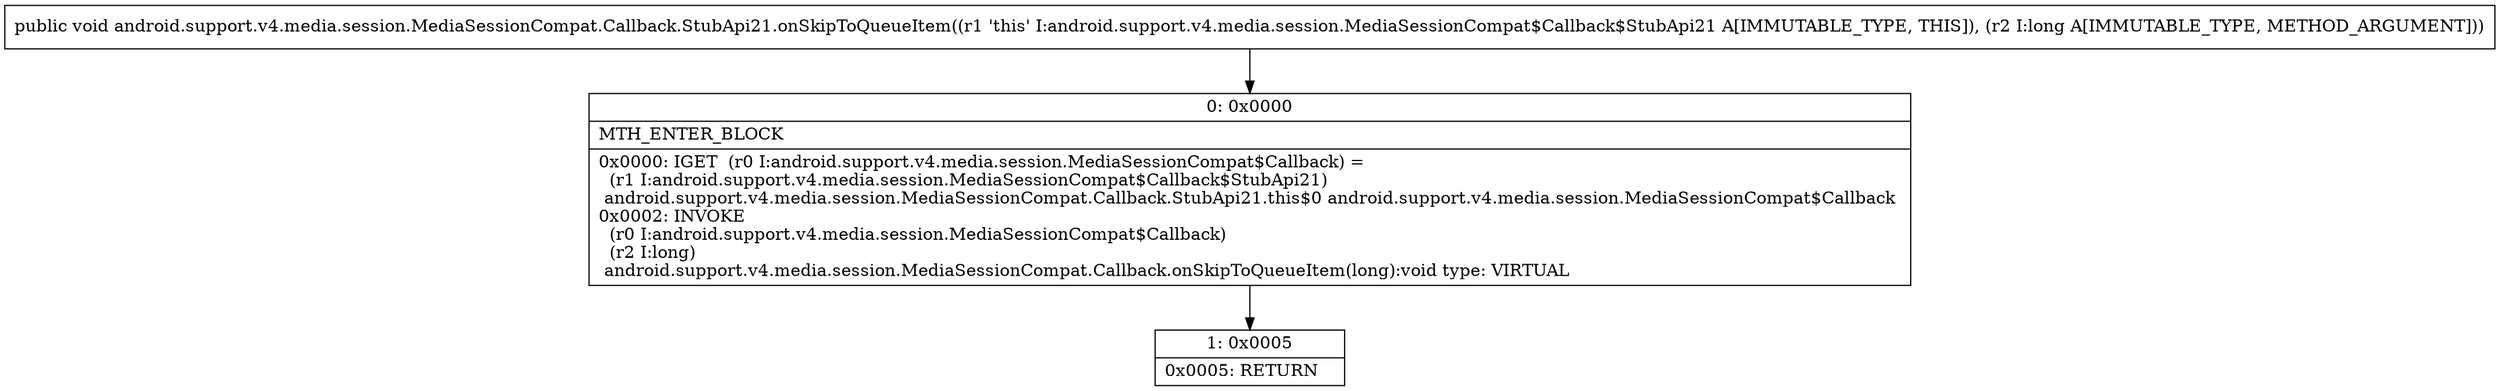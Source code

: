 digraph "CFG forandroid.support.v4.media.session.MediaSessionCompat.Callback.StubApi21.onSkipToQueueItem(J)V" {
Node_0 [shape=record,label="{0\:\ 0x0000|MTH_ENTER_BLOCK\l|0x0000: IGET  (r0 I:android.support.v4.media.session.MediaSessionCompat$Callback) = \l  (r1 I:android.support.v4.media.session.MediaSessionCompat$Callback$StubApi21)\l android.support.v4.media.session.MediaSessionCompat.Callback.StubApi21.this$0 android.support.v4.media.session.MediaSessionCompat$Callback \l0x0002: INVOKE  \l  (r0 I:android.support.v4.media.session.MediaSessionCompat$Callback)\l  (r2 I:long)\l android.support.v4.media.session.MediaSessionCompat.Callback.onSkipToQueueItem(long):void type: VIRTUAL \l}"];
Node_1 [shape=record,label="{1\:\ 0x0005|0x0005: RETURN   \l}"];
MethodNode[shape=record,label="{public void android.support.v4.media.session.MediaSessionCompat.Callback.StubApi21.onSkipToQueueItem((r1 'this' I:android.support.v4.media.session.MediaSessionCompat$Callback$StubApi21 A[IMMUTABLE_TYPE, THIS]), (r2 I:long A[IMMUTABLE_TYPE, METHOD_ARGUMENT])) }"];
MethodNode -> Node_0;
Node_0 -> Node_1;
}

